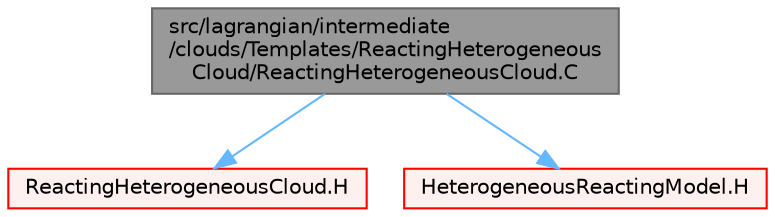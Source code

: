 digraph "src/lagrangian/intermediate/clouds/Templates/ReactingHeterogeneousCloud/ReactingHeterogeneousCloud.C"
{
 // LATEX_PDF_SIZE
  bgcolor="transparent";
  edge [fontname=Helvetica,fontsize=10,labelfontname=Helvetica,labelfontsize=10];
  node [fontname=Helvetica,fontsize=10,shape=box,height=0.2,width=0.4];
  Node1 [id="Node000001",label="src/lagrangian/intermediate\l/clouds/Templates/ReactingHeterogeneous\lCloud/ReactingHeterogeneousCloud.C",height=0.2,width=0.4,color="gray40", fillcolor="grey60", style="filled", fontcolor="black",tooltip=" "];
  Node1 -> Node2 [id="edge1_Node000001_Node000002",color="steelblue1",style="solid",tooltip=" "];
  Node2 [id="Node000002",label="ReactingHeterogeneousCloud.H",height=0.2,width=0.4,color="red", fillcolor="#FFF0F0", style="filled",URL="$ReactingHeterogeneousCloud_8H.html",tooltip=" "];
  Node1 -> Node78 [id="edge2_Node000001_Node000078",color="steelblue1",style="solid",tooltip=" "];
  Node78 [id="Node000078",label="HeterogeneousReactingModel.H",height=0.2,width=0.4,color="red", fillcolor="#FFF0F0", style="filled",URL="$HeterogeneousReactingModel_8H.html",tooltip=" "];
}
